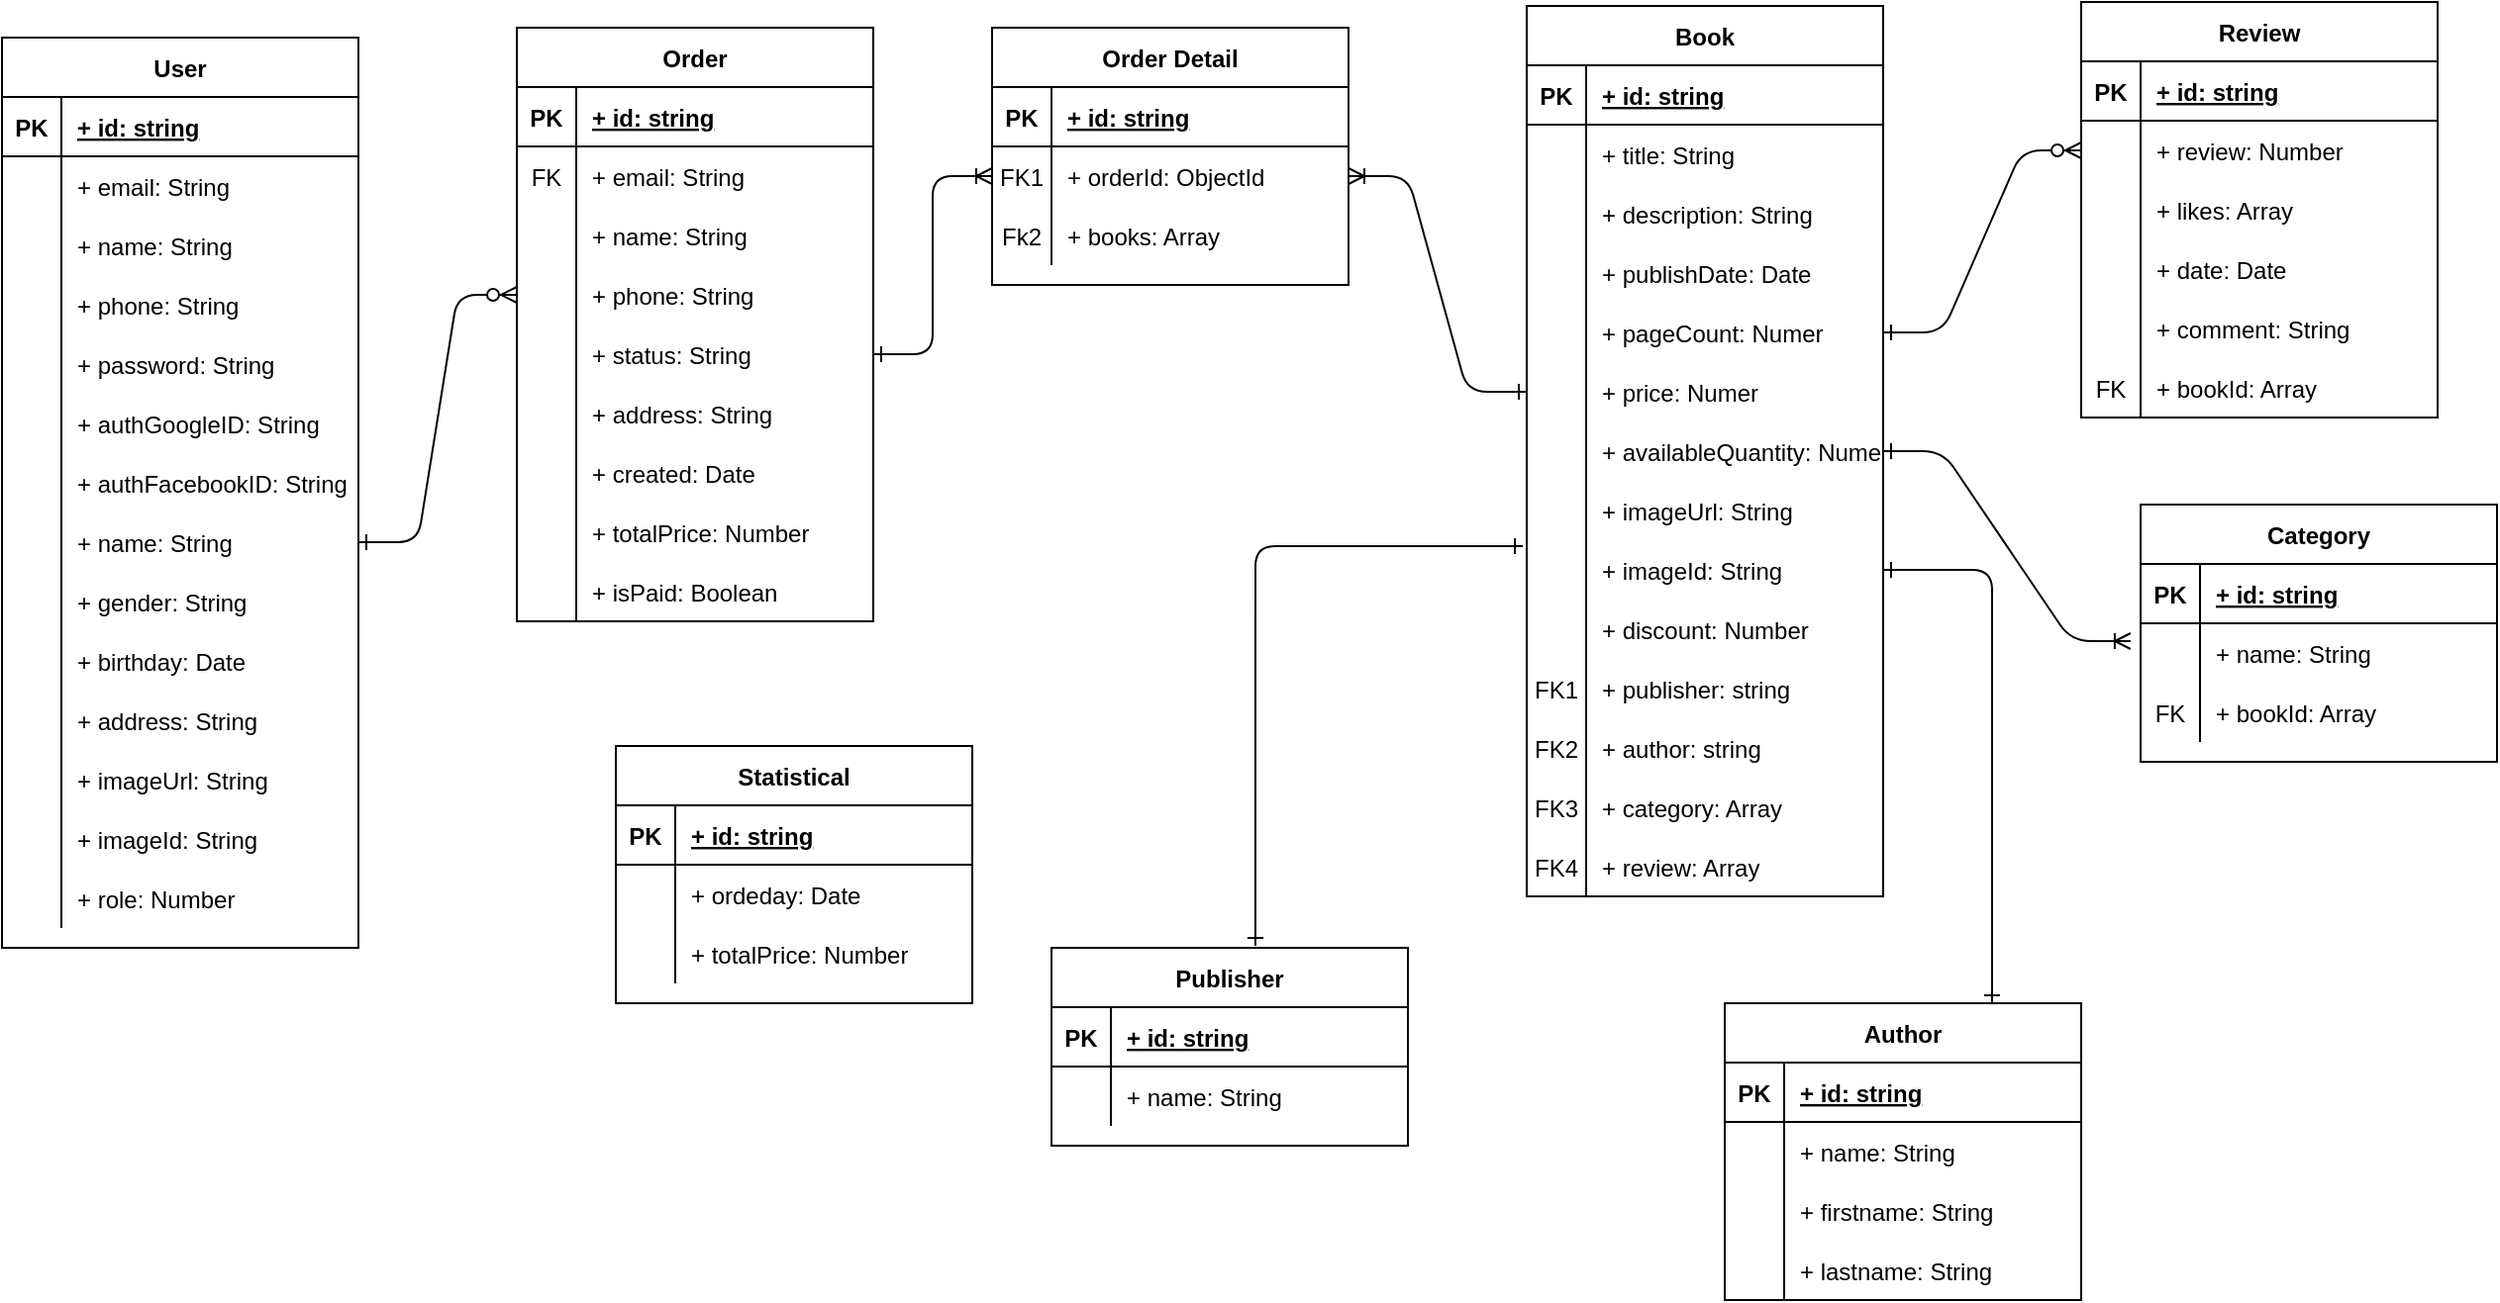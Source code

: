 <mxfile version="14.1.2" type="google"><diagram id="ssd_lyGpcZkRcf2sVKfi" name="Page-2"><mxGraphModel dx="1422" dy="746" grid="1" gridSize="10" guides="1" tooltips="1" connect="1" arrows="1" fold="1" page="1" pageScale="1" pageWidth="1400" pageHeight="850" math="0" shadow="0"><root><mxCell id="-J9pjJBwvwRf5JcOrj23-0"/><mxCell id="-J9pjJBwvwRf5JcOrj23-1" parent="-J9pjJBwvwRf5JcOrj23-0"/><mxCell id="ZkMV8Me8a1B9UKYKcNAN-29" value="User" style="shape=table;startSize=30;container=1;collapsible=1;childLayout=tableLayout;fixedRows=1;rowLines=0;fontStyle=1;align=center;resizeLast=1;" vertex="1" parent="-J9pjJBwvwRf5JcOrj23-1"><mxGeometry x="50" y="58" width="180" height="460" as="geometry"/></mxCell><mxCell id="ZkMV8Me8a1B9UKYKcNAN-30" value="" style="shape=partialRectangle;collapsible=0;dropTarget=0;pointerEvents=0;fillColor=none;top=0;left=0;bottom=1;right=0;points=[[0,0.5],[1,0.5]];portConstraint=eastwest;" vertex="1" parent="ZkMV8Me8a1B9UKYKcNAN-29"><mxGeometry y="30" width="180" height="30" as="geometry"/></mxCell><mxCell id="ZkMV8Me8a1B9UKYKcNAN-31" value="PK" style="shape=partialRectangle;connectable=0;fillColor=none;top=0;left=0;bottom=0;right=0;fontStyle=1;overflow=hidden;" vertex="1" parent="ZkMV8Me8a1B9UKYKcNAN-30"><mxGeometry width="30" height="30" as="geometry"/></mxCell><mxCell id="ZkMV8Me8a1B9UKYKcNAN-32" value="+ id: string" style="shape=partialRectangle;connectable=0;fillColor=none;top=0;left=0;bottom=0;right=0;align=left;spacingLeft=6;fontStyle=5;overflow=hidden;" vertex="1" parent="ZkMV8Me8a1B9UKYKcNAN-30"><mxGeometry x="30" width="150" height="30" as="geometry"/></mxCell><mxCell id="ZkMV8Me8a1B9UKYKcNAN-33" value="" style="shape=partialRectangle;collapsible=0;dropTarget=0;pointerEvents=0;fillColor=none;top=0;left=0;bottom=0;right=0;points=[[0,0.5],[1,0.5]];portConstraint=eastwest;" vertex="1" parent="ZkMV8Me8a1B9UKYKcNAN-29"><mxGeometry y="60" width="180" height="30" as="geometry"/></mxCell><mxCell id="ZkMV8Me8a1B9UKYKcNAN-34" value="" style="shape=partialRectangle;connectable=0;fillColor=none;top=0;left=0;bottom=0;right=0;editable=1;overflow=hidden;" vertex="1" parent="ZkMV8Me8a1B9UKYKcNAN-33"><mxGeometry width="30" height="30" as="geometry"/></mxCell><mxCell id="ZkMV8Me8a1B9UKYKcNAN-35" value="+ email: String" style="shape=partialRectangle;connectable=0;fillColor=none;top=0;left=0;bottom=0;right=0;align=left;spacingLeft=6;overflow=hidden;" vertex="1" parent="ZkMV8Me8a1B9UKYKcNAN-33"><mxGeometry x="30" width="150" height="30" as="geometry"/></mxCell><mxCell id="ZkMV8Me8a1B9UKYKcNAN-36" value="" style="shape=partialRectangle;collapsible=0;dropTarget=0;pointerEvents=0;fillColor=none;top=0;left=0;bottom=0;right=0;points=[[0,0.5],[1,0.5]];portConstraint=eastwest;" vertex="1" parent="ZkMV8Me8a1B9UKYKcNAN-29"><mxGeometry y="90" width="180" height="30" as="geometry"/></mxCell><mxCell id="ZkMV8Me8a1B9UKYKcNAN-37" value="" style="shape=partialRectangle;connectable=0;fillColor=none;top=0;left=0;bottom=0;right=0;editable=1;overflow=hidden;" vertex="1" parent="ZkMV8Me8a1B9UKYKcNAN-36"><mxGeometry width="30" height="30" as="geometry"/></mxCell><mxCell id="ZkMV8Me8a1B9UKYKcNAN-38" value="+ name: String" style="shape=partialRectangle;connectable=0;fillColor=none;top=0;left=0;bottom=0;right=0;align=left;spacingLeft=6;overflow=hidden;" vertex="1" parent="ZkMV8Me8a1B9UKYKcNAN-36"><mxGeometry x="30" width="150" height="30" as="geometry"/></mxCell><mxCell id="ZkMV8Me8a1B9UKYKcNAN-198" value="" style="shape=partialRectangle;collapsible=0;dropTarget=0;pointerEvents=0;fillColor=none;top=0;left=0;bottom=0;right=0;points=[[0,0.5],[1,0.5]];portConstraint=eastwest;" vertex="1" parent="ZkMV8Me8a1B9UKYKcNAN-29"><mxGeometry y="120" width="180" height="30" as="geometry"/></mxCell><mxCell id="ZkMV8Me8a1B9UKYKcNAN-199" value="" style="shape=partialRectangle;connectable=0;fillColor=none;top=0;left=0;bottom=0;right=0;editable=1;overflow=hidden;" vertex="1" parent="ZkMV8Me8a1B9UKYKcNAN-198"><mxGeometry width="30" height="30" as="geometry"/></mxCell><mxCell id="ZkMV8Me8a1B9UKYKcNAN-200" value="+ phone: String" style="shape=partialRectangle;connectable=0;fillColor=none;top=0;left=0;bottom=0;right=0;align=left;spacingLeft=6;overflow=hidden;direction=south;" vertex="1" parent="ZkMV8Me8a1B9UKYKcNAN-198"><mxGeometry x="30" width="150" height="30" as="geometry"/></mxCell><mxCell id="ZkMV8Me8a1B9UKYKcNAN-204" value="" style="shape=partialRectangle;collapsible=0;dropTarget=0;pointerEvents=0;fillColor=none;top=0;left=0;bottom=0;right=0;points=[[0,0.5],[1,0.5]];portConstraint=eastwest;" vertex="1" parent="ZkMV8Me8a1B9UKYKcNAN-29"><mxGeometry y="150" width="180" height="30" as="geometry"/></mxCell><mxCell id="ZkMV8Me8a1B9UKYKcNAN-205" value="" style="shape=partialRectangle;connectable=0;fillColor=none;top=0;left=0;bottom=0;right=0;editable=1;overflow=hidden;" vertex="1" parent="ZkMV8Me8a1B9UKYKcNAN-204"><mxGeometry width="30" height="30" as="geometry"/></mxCell><mxCell id="ZkMV8Me8a1B9UKYKcNAN-206" value="+ password: String" style="shape=partialRectangle;connectable=0;fillColor=none;top=0;left=0;bottom=0;right=0;align=left;spacingLeft=6;overflow=hidden;direction=south;" vertex="1" parent="ZkMV8Me8a1B9UKYKcNAN-204"><mxGeometry x="30" width="150" height="30" as="geometry"/></mxCell><mxCell id="ZkMV8Me8a1B9UKYKcNAN-201" value="" style="shape=partialRectangle;collapsible=0;dropTarget=0;pointerEvents=0;fillColor=none;top=0;left=0;bottom=0;right=0;points=[[0,0.5],[1,0.5]];portConstraint=eastwest;" vertex="1" parent="ZkMV8Me8a1B9UKYKcNAN-29"><mxGeometry y="180" width="180" height="30" as="geometry"/></mxCell><mxCell id="ZkMV8Me8a1B9UKYKcNAN-202" value="" style="shape=partialRectangle;connectable=0;fillColor=none;top=0;left=0;bottom=0;right=0;editable=1;overflow=hidden;" vertex="1" parent="ZkMV8Me8a1B9UKYKcNAN-201"><mxGeometry width="30" height="30" as="geometry"/></mxCell><mxCell id="ZkMV8Me8a1B9UKYKcNAN-203" value="+ authGoogleID: String" style="shape=partialRectangle;connectable=0;fillColor=none;top=0;left=0;bottom=0;right=0;align=left;spacingLeft=6;overflow=hidden;direction=south;" vertex="1" parent="ZkMV8Me8a1B9UKYKcNAN-201"><mxGeometry x="30" width="150" height="30" as="geometry"/></mxCell><mxCell id="ZkMV8Me8a1B9UKYKcNAN-207" value="" style="shape=partialRectangle;collapsible=0;dropTarget=0;pointerEvents=0;fillColor=none;top=0;left=0;bottom=0;right=0;points=[[0,0.5],[1,0.5]];portConstraint=eastwest;" vertex="1" parent="ZkMV8Me8a1B9UKYKcNAN-29"><mxGeometry y="210" width="180" height="30" as="geometry"/></mxCell><mxCell id="ZkMV8Me8a1B9UKYKcNAN-208" value="" style="shape=partialRectangle;connectable=0;fillColor=none;top=0;left=0;bottom=0;right=0;editable=1;overflow=hidden;" vertex="1" parent="ZkMV8Me8a1B9UKYKcNAN-207"><mxGeometry width="30" height="30" as="geometry"/></mxCell><mxCell id="ZkMV8Me8a1B9UKYKcNAN-209" value="+ authFacebookID: String" style="shape=partialRectangle;connectable=0;fillColor=none;top=0;left=0;bottom=0;right=0;align=left;spacingLeft=6;overflow=hidden;direction=south;" vertex="1" parent="ZkMV8Me8a1B9UKYKcNAN-207"><mxGeometry x="30" width="150" height="30" as="geometry"/></mxCell><mxCell id="ZkMV8Me8a1B9UKYKcNAN-210" value="" style="shape=partialRectangle;collapsible=0;dropTarget=0;pointerEvents=0;fillColor=none;top=0;left=0;bottom=0;right=0;points=[[0,0.5],[1,0.5]];portConstraint=eastwest;" vertex="1" parent="ZkMV8Me8a1B9UKYKcNAN-29"><mxGeometry y="240" width="180" height="30" as="geometry"/></mxCell><mxCell id="ZkMV8Me8a1B9UKYKcNAN-211" value="" style="shape=partialRectangle;connectable=0;fillColor=none;top=0;left=0;bottom=0;right=0;editable=1;overflow=hidden;" vertex="1" parent="ZkMV8Me8a1B9UKYKcNAN-210"><mxGeometry width="30" height="30" as="geometry"/></mxCell><mxCell id="ZkMV8Me8a1B9UKYKcNAN-212" value="+ name: String" style="shape=partialRectangle;connectable=0;fillColor=none;top=0;left=0;bottom=0;right=0;align=left;spacingLeft=6;overflow=hidden;direction=south;" vertex="1" parent="ZkMV8Me8a1B9UKYKcNAN-210"><mxGeometry x="30" width="150" height="30" as="geometry"/></mxCell><mxCell id="ZkMV8Me8a1B9UKYKcNAN-213" value="" style="shape=partialRectangle;collapsible=0;dropTarget=0;pointerEvents=0;fillColor=none;top=0;left=0;bottom=0;right=0;points=[[0,0.5],[1,0.5]];portConstraint=eastwest;" vertex="1" parent="ZkMV8Me8a1B9UKYKcNAN-29"><mxGeometry y="270" width="180" height="30" as="geometry"/></mxCell><mxCell id="ZkMV8Me8a1B9UKYKcNAN-214" value="" style="shape=partialRectangle;connectable=0;fillColor=none;top=0;left=0;bottom=0;right=0;editable=1;overflow=hidden;" vertex="1" parent="ZkMV8Me8a1B9UKYKcNAN-213"><mxGeometry width="30" height="30" as="geometry"/></mxCell><mxCell id="ZkMV8Me8a1B9UKYKcNAN-215" value="+ gender: String" style="shape=partialRectangle;connectable=0;fillColor=none;top=0;left=0;bottom=0;right=0;align=left;spacingLeft=6;overflow=hidden;direction=south;" vertex="1" parent="ZkMV8Me8a1B9UKYKcNAN-213"><mxGeometry x="30" width="150" height="30" as="geometry"/></mxCell><mxCell id="ZkMV8Me8a1B9UKYKcNAN-216" value="" style="shape=partialRectangle;collapsible=0;dropTarget=0;pointerEvents=0;fillColor=none;top=0;left=0;bottom=0;right=0;points=[[0,0.5],[1,0.5]];portConstraint=eastwest;" vertex="1" parent="ZkMV8Me8a1B9UKYKcNAN-29"><mxGeometry y="300" width="180" height="30" as="geometry"/></mxCell><mxCell id="ZkMV8Me8a1B9UKYKcNAN-217" value="" style="shape=partialRectangle;connectable=0;fillColor=none;top=0;left=0;bottom=0;right=0;editable=1;overflow=hidden;" vertex="1" parent="ZkMV8Me8a1B9UKYKcNAN-216"><mxGeometry width="30" height="30" as="geometry"/></mxCell><mxCell id="ZkMV8Me8a1B9UKYKcNAN-218" value="+ birthday: Date" style="shape=partialRectangle;connectable=0;fillColor=none;top=0;left=0;bottom=0;right=0;align=left;spacingLeft=6;overflow=hidden;direction=south;" vertex="1" parent="ZkMV8Me8a1B9UKYKcNAN-216"><mxGeometry x="30" width="150" height="30" as="geometry"/></mxCell><mxCell id="ZkMV8Me8a1B9UKYKcNAN-219" value="" style="shape=partialRectangle;collapsible=0;dropTarget=0;pointerEvents=0;fillColor=none;top=0;left=0;bottom=0;right=0;points=[[0,0.5],[1,0.5]];portConstraint=eastwest;" vertex="1" parent="ZkMV8Me8a1B9UKYKcNAN-29"><mxGeometry y="330" width="180" height="30" as="geometry"/></mxCell><mxCell id="ZkMV8Me8a1B9UKYKcNAN-220" value="" style="shape=partialRectangle;connectable=0;fillColor=none;top=0;left=0;bottom=0;right=0;editable=1;overflow=hidden;" vertex="1" parent="ZkMV8Me8a1B9UKYKcNAN-219"><mxGeometry width="30" height="30" as="geometry"/></mxCell><mxCell id="ZkMV8Me8a1B9UKYKcNAN-221" value="+ address: String" style="shape=partialRectangle;connectable=0;fillColor=none;top=0;left=0;bottom=0;right=0;align=left;spacingLeft=6;overflow=hidden;direction=south;" vertex="1" parent="ZkMV8Me8a1B9UKYKcNAN-219"><mxGeometry x="30" width="150" height="30" as="geometry"/></mxCell><mxCell id="ZkMV8Me8a1B9UKYKcNAN-222" value="" style="shape=partialRectangle;collapsible=0;dropTarget=0;pointerEvents=0;fillColor=none;top=0;left=0;bottom=0;right=0;points=[[0,0.5],[1,0.5]];portConstraint=eastwest;" vertex="1" parent="ZkMV8Me8a1B9UKYKcNAN-29"><mxGeometry y="360" width="180" height="30" as="geometry"/></mxCell><mxCell id="ZkMV8Me8a1B9UKYKcNAN-223" value="" style="shape=partialRectangle;connectable=0;fillColor=none;top=0;left=0;bottom=0;right=0;editable=1;overflow=hidden;" vertex="1" parent="ZkMV8Me8a1B9UKYKcNAN-222"><mxGeometry width="30" height="30" as="geometry"/></mxCell><mxCell id="ZkMV8Me8a1B9UKYKcNAN-224" value="+ imageUrl: String" style="shape=partialRectangle;connectable=0;fillColor=none;top=0;left=0;bottom=0;right=0;align=left;spacingLeft=6;overflow=hidden;direction=south;" vertex="1" parent="ZkMV8Me8a1B9UKYKcNAN-222"><mxGeometry x="30" width="150" height="30" as="geometry"/></mxCell><mxCell id="ZkMV8Me8a1B9UKYKcNAN-225" value="" style="shape=partialRectangle;collapsible=0;dropTarget=0;pointerEvents=0;fillColor=none;top=0;left=0;bottom=0;right=0;points=[[0,0.5],[1,0.5]];portConstraint=eastwest;" vertex="1" parent="ZkMV8Me8a1B9UKYKcNAN-29"><mxGeometry y="390" width="180" height="30" as="geometry"/></mxCell><mxCell id="ZkMV8Me8a1B9UKYKcNAN-226" value="" style="shape=partialRectangle;connectable=0;fillColor=none;top=0;left=0;bottom=0;right=0;editable=1;overflow=hidden;" vertex="1" parent="ZkMV8Me8a1B9UKYKcNAN-225"><mxGeometry width="30" height="30" as="geometry"/></mxCell><mxCell id="ZkMV8Me8a1B9UKYKcNAN-227" value="+ imageId: String" style="shape=partialRectangle;connectable=0;fillColor=none;top=0;left=0;bottom=0;right=0;align=left;spacingLeft=6;overflow=hidden;direction=south;" vertex="1" parent="ZkMV8Me8a1B9UKYKcNAN-225"><mxGeometry x="30" width="150" height="30" as="geometry"/></mxCell><mxCell id="ZkMV8Me8a1B9UKYKcNAN-39" value="" style="shape=partialRectangle;collapsible=0;dropTarget=0;pointerEvents=0;fillColor=none;top=0;left=0;bottom=0;right=0;points=[[0,0.5],[1,0.5]];portConstraint=eastwest;" vertex="1" parent="ZkMV8Me8a1B9UKYKcNAN-29"><mxGeometry y="420" width="180" height="30" as="geometry"/></mxCell><mxCell id="ZkMV8Me8a1B9UKYKcNAN-40" value="" style="shape=partialRectangle;connectable=0;fillColor=none;top=0;left=0;bottom=0;right=0;editable=1;overflow=hidden;" vertex="1" parent="ZkMV8Me8a1B9UKYKcNAN-39"><mxGeometry width="30" height="30" as="geometry"/></mxCell><mxCell id="ZkMV8Me8a1B9UKYKcNAN-41" value="+ role: Number" style="shape=partialRectangle;connectable=0;fillColor=none;top=0;left=0;bottom=0;right=0;align=left;spacingLeft=6;overflow=hidden;direction=south;" vertex="1" parent="ZkMV8Me8a1B9UKYKcNAN-39"><mxGeometry x="30" width="150" height="30" as="geometry"/></mxCell><mxCell id="ZkMV8Me8a1B9UKYKcNAN-228" value="Order" style="shape=table;startSize=30;container=1;collapsible=1;childLayout=tableLayout;fixedRows=1;rowLines=0;fontStyle=1;align=center;resizeLast=1;" vertex="1" parent="-J9pjJBwvwRf5JcOrj23-1"><mxGeometry x="310" y="53" width="180" height="300" as="geometry"/></mxCell><mxCell id="ZkMV8Me8a1B9UKYKcNAN-229" value="" style="shape=partialRectangle;collapsible=0;dropTarget=0;pointerEvents=0;fillColor=none;top=0;left=0;bottom=1;right=0;points=[[0,0.5],[1,0.5]];portConstraint=eastwest;" vertex="1" parent="ZkMV8Me8a1B9UKYKcNAN-228"><mxGeometry y="30" width="180" height="30" as="geometry"/></mxCell><mxCell id="ZkMV8Me8a1B9UKYKcNAN-230" value="PK" style="shape=partialRectangle;connectable=0;fillColor=none;top=0;left=0;bottom=0;right=0;fontStyle=1;overflow=hidden;" vertex="1" parent="ZkMV8Me8a1B9UKYKcNAN-229"><mxGeometry width="30" height="30" as="geometry"/></mxCell><mxCell id="ZkMV8Me8a1B9UKYKcNAN-231" value="+ id: string" style="shape=partialRectangle;connectable=0;fillColor=none;top=0;left=0;bottom=0;right=0;align=left;spacingLeft=6;fontStyle=5;overflow=hidden;" vertex="1" parent="ZkMV8Me8a1B9UKYKcNAN-229"><mxGeometry x="30" width="150" height="30" as="geometry"/></mxCell><mxCell id="ZkMV8Me8a1B9UKYKcNAN-232" value="" style="shape=partialRectangle;collapsible=0;dropTarget=0;pointerEvents=0;fillColor=none;top=0;left=0;bottom=0;right=0;points=[[0,0.5],[1,0.5]];portConstraint=eastwest;" vertex="1" parent="ZkMV8Me8a1B9UKYKcNAN-228"><mxGeometry y="60" width="180" height="30" as="geometry"/></mxCell><mxCell id="ZkMV8Me8a1B9UKYKcNAN-233" value="FK" style="shape=partialRectangle;connectable=0;fillColor=none;top=0;left=0;bottom=0;right=0;editable=1;overflow=hidden;" vertex="1" parent="ZkMV8Me8a1B9UKYKcNAN-232"><mxGeometry width="30" height="30" as="geometry"/></mxCell><mxCell id="ZkMV8Me8a1B9UKYKcNAN-234" value="+ email: String" style="shape=partialRectangle;connectable=0;fillColor=none;top=0;left=0;bottom=0;right=0;align=left;spacingLeft=6;overflow=hidden;" vertex="1" parent="ZkMV8Me8a1B9UKYKcNAN-232"><mxGeometry x="30" width="150" height="30" as="geometry"/></mxCell><mxCell id="ZkMV8Me8a1B9UKYKcNAN-235" value="" style="shape=partialRectangle;collapsible=0;dropTarget=0;pointerEvents=0;fillColor=none;top=0;left=0;bottom=0;right=0;points=[[0,0.5],[1,0.5]];portConstraint=eastwest;" vertex="1" parent="ZkMV8Me8a1B9UKYKcNAN-228"><mxGeometry y="90" width="180" height="30" as="geometry"/></mxCell><mxCell id="ZkMV8Me8a1B9UKYKcNAN-236" value="" style="shape=partialRectangle;connectable=0;fillColor=none;top=0;left=0;bottom=0;right=0;editable=1;overflow=hidden;" vertex="1" parent="ZkMV8Me8a1B9UKYKcNAN-235"><mxGeometry width="30" height="30" as="geometry"/></mxCell><mxCell id="ZkMV8Me8a1B9UKYKcNAN-237" value="+ name: String" style="shape=partialRectangle;connectable=0;fillColor=none;top=0;left=0;bottom=0;right=0;align=left;spacingLeft=6;overflow=hidden;" vertex="1" parent="ZkMV8Me8a1B9UKYKcNAN-235"><mxGeometry x="30" width="150" height="30" as="geometry"/></mxCell><mxCell id="ZkMV8Me8a1B9UKYKcNAN-238" value="" style="shape=partialRectangle;collapsible=0;dropTarget=0;pointerEvents=0;fillColor=none;top=0;left=0;bottom=0;right=0;points=[[0,0.5],[1,0.5]];portConstraint=eastwest;" vertex="1" parent="ZkMV8Me8a1B9UKYKcNAN-228"><mxGeometry y="120" width="180" height="30" as="geometry"/></mxCell><mxCell id="ZkMV8Me8a1B9UKYKcNAN-239" value="" style="shape=partialRectangle;connectable=0;fillColor=none;top=0;left=0;bottom=0;right=0;editable=1;overflow=hidden;" vertex="1" parent="ZkMV8Me8a1B9UKYKcNAN-238"><mxGeometry width="30" height="30" as="geometry"/></mxCell><mxCell id="ZkMV8Me8a1B9UKYKcNAN-240" value="+ phone: String" style="shape=partialRectangle;connectable=0;fillColor=none;top=0;left=0;bottom=0;right=0;align=left;spacingLeft=6;overflow=hidden;direction=south;" vertex="1" parent="ZkMV8Me8a1B9UKYKcNAN-238"><mxGeometry x="30" width="150" height="30" as="geometry"/></mxCell><mxCell id="ZkMV8Me8a1B9UKYKcNAN-241" value="" style="shape=partialRectangle;collapsible=0;dropTarget=0;pointerEvents=0;fillColor=none;top=0;left=0;bottom=0;right=0;points=[[0,0.5],[1,0.5]];portConstraint=eastwest;" vertex="1" parent="ZkMV8Me8a1B9UKYKcNAN-228"><mxGeometry y="150" width="180" height="30" as="geometry"/></mxCell><mxCell id="ZkMV8Me8a1B9UKYKcNAN-242" value="" style="shape=partialRectangle;connectable=0;fillColor=none;top=0;left=0;bottom=0;right=0;editable=1;overflow=hidden;" vertex="1" parent="ZkMV8Me8a1B9UKYKcNAN-241"><mxGeometry width="30" height="30" as="geometry"/></mxCell><mxCell id="ZkMV8Me8a1B9UKYKcNAN-243" value="+ status: String" style="shape=partialRectangle;connectable=0;fillColor=none;top=0;left=0;bottom=0;right=0;align=left;spacingLeft=6;overflow=hidden;direction=south;" vertex="1" parent="ZkMV8Me8a1B9UKYKcNAN-241"><mxGeometry x="30" width="150" height="30" as="geometry"/></mxCell><mxCell id="ZkMV8Me8a1B9UKYKcNAN-244" value="" style="shape=partialRectangle;collapsible=0;dropTarget=0;pointerEvents=0;fillColor=none;top=0;left=0;bottom=0;right=0;points=[[0,0.5],[1,0.5]];portConstraint=eastwest;" vertex="1" parent="ZkMV8Me8a1B9UKYKcNAN-228"><mxGeometry y="180" width="180" height="30" as="geometry"/></mxCell><mxCell id="ZkMV8Me8a1B9UKYKcNAN-245" value="" style="shape=partialRectangle;connectable=0;fillColor=none;top=0;left=0;bottom=0;right=0;editable=1;overflow=hidden;" vertex="1" parent="ZkMV8Me8a1B9UKYKcNAN-244"><mxGeometry width="30" height="30" as="geometry"/></mxCell><mxCell id="ZkMV8Me8a1B9UKYKcNAN-246" value="+ address: String" style="shape=partialRectangle;connectable=0;fillColor=none;top=0;left=0;bottom=0;right=0;align=left;spacingLeft=6;overflow=hidden;direction=south;" vertex="1" parent="ZkMV8Me8a1B9UKYKcNAN-244"><mxGeometry x="30" width="150" height="30" as="geometry"/></mxCell><mxCell id="ZkMV8Me8a1B9UKYKcNAN-247" value="" style="shape=partialRectangle;collapsible=0;dropTarget=0;pointerEvents=0;fillColor=none;top=0;left=0;bottom=0;right=0;points=[[0,0.5],[1,0.5]];portConstraint=eastwest;" vertex="1" parent="ZkMV8Me8a1B9UKYKcNAN-228"><mxGeometry y="210" width="180" height="30" as="geometry"/></mxCell><mxCell id="ZkMV8Me8a1B9UKYKcNAN-248" value="" style="shape=partialRectangle;connectable=0;fillColor=none;top=0;left=0;bottom=0;right=0;editable=1;overflow=hidden;" vertex="1" parent="ZkMV8Me8a1B9UKYKcNAN-247"><mxGeometry width="30" height="30" as="geometry"/></mxCell><mxCell id="ZkMV8Me8a1B9UKYKcNAN-249" value="+ created: Date" style="shape=partialRectangle;connectable=0;fillColor=none;top=0;left=0;bottom=0;right=0;align=left;spacingLeft=6;overflow=hidden;direction=south;" vertex="1" parent="ZkMV8Me8a1B9UKYKcNAN-247"><mxGeometry x="30" width="150" height="30" as="geometry"/></mxCell><mxCell id="ZkMV8Me8a1B9UKYKcNAN-250" value="" style="shape=partialRectangle;collapsible=0;dropTarget=0;pointerEvents=0;fillColor=none;top=0;left=0;bottom=0;right=0;points=[[0,0.5],[1,0.5]];portConstraint=eastwest;" vertex="1" parent="ZkMV8Me8a1B9UKYKcNAN-228"><mxGeometry y="240" width="180" height="30" as="geometry"/></mxCell><mxCell id="ZkMV8Me8a1B9UKYKcNAN-251" value="" style="shape=partialRectangle;connectable=0;fillColor=none;top=0;left=0;bottom=0;right=0;editable=1;overflow=hidden;" vertex="1" parent="ZkMV8Me8a1B9UKYKcNAN-250"><mxGeometry width="30" height="30" as="geometry"/></mxCell><mxCell id="ZkMV8Me8a1B9UKYKcNAN-252" value="+ totalPrice: Number" style="shape=partialRectangle;connectable=0;fillColor=none;top=0;left=0;bottom=0;right=0;align=left;spacingLeft=6;overflow=hidden;direction=south;" vertex="1" parent="ZkMV8Me8a1B9UKYKcNAN-250"><mxGeometry x="30" width="150" height="30" as="geometry"/></mxCell><mxCell id="ZkMV8Me8a1B9UKYKcNAN-253" value="" style="shape=partialRectangle;collapsible=0;dropTarget=0;pointerEvents=0;fillColor=none;top=0;left=0;bottom=0;right=0;points=[[0,0.5],[1,0.5]];portConstraint=eastwest;" vertex="1" parent="ZkMV8Me8a1B9UKYKcNAN-228"><mxGeometry y="270" width="180" height="30" as="geometry"/></mxCell><mxCell id="ZkMV8Me8a1B9UKYKcNAN-254" value="" style="shape=partialRectangle;connectable=0;fillColor=none;top=0;left=0;bottom=0;right=0;editable=1;overflow=hidden;" vertex="1" parent="ZkMV8Me8a1B9UKYKcNAN-253"><mxGeometry width="30" height="30" as="geometry"/></mxCell><mxCell id="ZkMV8Me8a1B9UKYKcNAN-255" value="+ isPaid: Boolean" style="shape=partialRectangle;connectable=0;fillColor=none;top=0;left=0;bottom=0;right=0;align=left;spacingLeft=6;overflow=hidden;direction=south;" vertex="1" parent="ZkMV8Me8a1B9UKYKcNAN-253"><mxGeometry x="30" width="150" height="30" as="geometry"/></mxCell><mxCell id="ZkMV8Me8a1B9UKYKcNAN-274" value="Order Detail" style="shape=table;startSize=30;container=1;collapsible=1;childLayout=tableLayout;fixedRows=1;rowLines=0;fontStyle=1;align=center;resizeLast=1;" vertex="1" parent="-J9pjJBwvwRf5JcOrj23-1"><mxGeometry x="550" y="53" width="180" height="130" as="geometry"/></mxCell><mxCell id="ZkMV8Me8a1B9UKYKcNAN-275" value="" style="shape=partialRectangle;collapsible=0;dropTarget=0;pointerEvents=0;fillColor=none;top=0;left=0;bottom=1;right=0;points=[[0,0.5],[1,0.5]];portConstraint=eastwest;" vertex="1" parent="ZkMV8Me8a1B9UKYKcNAN-274"><mxGeometry y="30" width="180" height="30" as="geometry"/></mxCell><mxCell id="ZkMV8Me8a1B9UKYKcNAN-276" value="PK" style="shape=partialRectangle;connectable=0;fillColor=none;top=0;left=0;bottom=0;right=0;fontStyle=1;overflow=hidden;" vertex="1" parent="ZkMV8Me8a1B9UKYKcNAN-275"><mxGeometry width="30" height="30" as="geometry"/></mxCell><mxCell id="ZkMV8Me8a1B9UKYKcNAN-277" value="+ id: string" style="shape=partialRectangle;connectable=0;fillColor=none;top=0;left=0;bottom=0;right=0;align=left;spacingLeft=6;fontStyle=5;overflow=hidden;" vertex="1" parent="ZkMV8Me8a1B9UKYKcNAN-275"><mxGeometry x="30" width="150" height="30" as="geometry"/></mxCell><mxCell id="ZkMV8Me8a1B9UKYKcNAN-278" value="" style="shape=partialRectangle;collapsible=0;dropTarget=0;pointerEvents=0;fillColor=none;top=0;left=0;bottom=0;right=0;points=[[0,0.5],[1,0.5]];portConstraint=eastwest;" vertex="1" parent="ZkMV8Me8a1B9UKYKcNAN-274"><mxGeometry y="60" width="180" height="30" as="geometry"/></mxCell><mxCell id="ZkMV8Me8a1B9UKYKcNAN-279" value="FK1" style="shape=partialRectangle;connectable=0;fillColor=none;top=0;left=0;bottom=0;right=0;editable=1;overflow=hidden;" vertex="1" parent="ZkMV8Me8a1B9UKYKcNAN-278"><mxGeometry width="30" height="30" as="geometry"/></mxCell><mxCell id="ZkMV8Me8a1B9UKYKcNAN-280" value="+ orderId: ObjectId" style="shape=partialRectangle;connectable=0;fillColor=none;top=0;left=0;bottom=0;right=0;align=left;spacingLeft=6;overflow=hidden;" vertex="1" parent="ZkMV8Me8a1B9UKYKcNAN-278"><mxGeometry x="30" width="150" height="30" as="geometry"/></mxCell><mxCell id="ZkMV8Me8a1B9UKYKcNAN-281" value="" style="shape=partialRectangle;collapsible=0;dropTarget=0;pointerEvents=0;fillColor=none;top=0;left=0;bottom=0;right=0;points=[[0,0.5],[1,0.5]];portConstraint=eastwest;" vertex="1" parent="ZkMV8Me8a1B9UKYKcNAN-274"><mxGeometry y="90" width="180" height="30" as="geometry"/></mxCell><mxCell id="ZkMV8Me8a1B9UKYKcNAN-282" value="Fk2" style="shape=partialRectangle;connectable=0;fillColor=none;top=0;left=0;bottom=0;right=0;editable=1;overflow=hidden;" vertex="1" parent="ZkMV8Me8a1B9UKYKcNAN-281"><mxGeometry width="30" height="30" as="geometry"/></mxCell><mxCell id="ZkMV8Me8a1B9UKYKcNAN-283" value="+ books: Array" style="shape=partialRectangle;connectable=0;fillColor=none;top=0;left=0;bottom=0;right=0;align=left;spacingLeft=6;overflow=hidden;" vertex="1" parent="ZkMV8Me8a1B9UKYKcNAN-281"><mxGeometry x="30" width="150" height="30" as="geometry"/></mxCell><mxCell id="ZkMV8Me8a1B9UKYKcNAN-287" value="Review" style="shape=table;startSize=30;container=1;collapsible=1;childLayout=tableLayout;fixedRows=1;rowLines=0;fontStyle=1;align=center;resizeLast=1;" vertex="1" parent="-J9pjJBwvwRf5JcOrj23-1"><mxGeometry x="1100" y="40" width="180" height="210" as="geometry"/></mxCell><mxCell id="ZkMV8Me8a1B9UKYKcNAN-288" value="" style="shape=partialRectangle;collapsible=0;dropTarget=0;pointerEvents=0;fillColor=none;top=0;left=0;bottom=1;right=0;points=[[0,0.5],[1,0.5]];portConstraint=eastwest;" vertex="1" parent="ZkMV8Me8a1B9UKYKcNAN-287"><mxGeometry y="30" width="180" height="30" as="geometry"/></mxCell><mxCell id="ZkMV8Me8a1B9UKYKcNAN-289" value="PK" style="shape=partialRectangle;connectable=0;fillColor=none;top=0;left=0;bottom=0;right=0;fontStyle=1;overflow=hidden;" vertex="1" parent="ZkMV8Me8a1B9UKYKcNAN-288"><mxGeometry width="30" height="30" as="geometry"/></mxCell><mxCell id="ZkMV8Me8a1B9UKYKcNAN-290" value="+ id: string" style="shape=partialRectangle;connectable=0;fillColor=none;top=0;left=0;bottom=0;right=0;align=left;spacingLeft=6;fontStyle=5;overflow=hidden;" vertex="1" parent="ZkMV8Me8a1B9UKYKcNAN-288"><mxGeometry x="30" width="150" height="30" as="geometry"/></mxCell><mxCell id="ZkMV8Me8a1B9UKYKcNAN-291" value="" style="shape=partialRectangle;collapsible=0;dropTarget=0;pointerEvents=0;fillColor=none;top=0;left=0;bottom=0;right=0;points=[[0,0.5],[1,0.5]];portConstraint=eastwest;" vertex="1" parent="ZkMV8Me8a1B9UKYKcNAN-287"><mxGeometry y="60" width="180" height="30" as="geometry"/></mxCell><mxCell id="ZkMV8Me8a1B9UKYKcNAN-292" value="" style="shape=partialRectangle;connectable=0;fillColor=none;top=0;left=0;bottom=0;right=0;editable=1;overflow=hidden;" vertex="1" parent="ZkMV8Me8a1B9UKYKcNAN-291"><mxGeometry width="30" height="30" as="geometry"/></mxCell><mxCell id="ZkMV8Me8a1B9UKYKcNAN-293" value="+ review: Number" style="shape=partialRectangle;connectable=0;fillColor=none;top=0;left=0;bottom=0;right=0;align=left;spacingLeft=6;overflow=hidden;" vertex="1" parent="ZkMV8Me8a1B9UKYKcNAN-291"><mxGeometry x="30" width="150" height="30" as="geometry"/></mxCell><mxCell id="ZkMV8Me8a1B9UKYKcNAN-294" value="" style="shape=partialRectangle;collapsible=0;dropTarget=0;pointerEvents=0;fillColor=none;top=0;left=0;bottom=0;right=0;points=[[0,0.5],[1,0.5]];portConstraint=eastwest;" vertex="1" parent="ZkMV8Me8a1B9UKYKcNAN-287"><mxGeometry y="90" width="180" height="30" as="geometry"/></mxCell><mxCell id="ZkMV8Me8a1B9UKYKcNAN-295" value="" style="shape=partialRectangle;connectable=0;fillColor=none;top=0;left=0;bottom=0;right=0;editable=1;overflow=hidden;" vertex="1" parent="ZkMV8Me8a1B9UKYKcNAN-294"><mxGeometry width="30" height="30" as="geometry"/></mxCell><mxCell id="ZkMV8Me8a1B9UKYKcNAN-296" value="+ likes: Array" style="shape=partialRectangle;connectable=0;fillColor=none;top=0;left=0;bottom=0;right=0;align=left;spacingLeft=6;overflow=hidden;" vertex="1" parent="ZkMV8Me8a1B9UKYKcNAN-294"><mxGeometry x="30" width="150" height="30" as="geometry"/></mxCell><mxCell id="ZkMV8Me8a1B9UKYKcNAN-297" value="" style="shape=partialRectangle;collapsible=0;dropTarget=0;pointerEvents=0;fillColor=none;top=0;left=0;bottom=0;right=0;points=[[0,0.5],[1,0.5]];portConstraint=eastwest;" vertex="1" parent="ZkMV8Me8a1B9UKYKcNAN-287"><mxGeometry y="120" width="180" height="30" as="geometry"/></mxCell><mxCell id="ZkMV8Me8a1B9UKYKcNAN-298" value="" style="shape=partialRectangle;connectable=0;fillColor=none;top=0;left=0;bottom=0;right=0;editable=1;overflow=hidden;" vertex="1" parent="ZkMV8Me8a1B9UKYKcNAN-297"><mxGeometry width="30" height="30" as="geometry"/></mxCell><mxCell id="ZkMV8Me8a1B9UKYKcNAN-299" value="+ date: Date" style="shape=partialRectangle;connectable=0;fillColor=none;top=0;left=0;bottom=0;right=0;align=left;spacingLeft=6;overflow=hidden;direction=south;" vertex="1" parent="ZkMV8Me8a1B9UKYKcNAN-297"><mxGeometry x="30" width="150" height="30" as="geometry"/></mxCell><mxCell id="ZkMV8Me8a1B9UKYKcNAN-300" value="" style="shape=partialRectangle;collapsible=0;dropTarget=0;pointerEvents=0;fillColor=none;top=0;left=0;bottom=0;right=0;points=[[0,0.5],[1,0.5]];portConstraint=eastwest;" vertex="1" parent="ZkMV8Me8a1B9UKYKcNAN-287"><mxGeometry y="150" width="180" height="30" as="geometry"/></mxCell><mxCell id="ZkMV8Me8a1B9UKYKcNAN-301" value="" style="shape=partialRectangle;connectable=0;fillColor=none;top=0;left=0;bottom=0;right=0;editable=1;overflow=hidden;" vertex="1" parent="ZkMV8Me8a1B9UKYKcNAN-300"><mxGeometry width="30" height="30" as="geometry"/></mxCell><mxCell id="ZkMV8Me8a1B9UKYKcNAN-302" value="+ comment: String" style="shape=partialRectangle;connectable=0;fillColor=none;top=0;left=0;bottom=0;right=0;align=left;spacingLeft=6;overflow=hidden;direction=south;" vertex="1" parent="ZkMV8Me8a1B9UKYKcNAN-300"><mxGeometry x="30" width="150" height="30" as="geometry"/></mxCell><mxCell id="ZkMV8Me8a1B9UKYKcNAN-409" value="" style="shape=partialRectangle;collapsible=0;dropTarget=0;pointerEvents=0;fillColor=none;top=0;left=0;bottom=0;right=0;points=[[0,0.5],[1,0.5]];portConstraint=eastwest;" vertex="1" parent="ZkMV8Me8a1B9UKYKcNAN-287"><mxGeometry y="180" width="180" height="30" as="geometry"/></mxCell><mxCell id="ZkMV8Me8a1B9UKYKcNAN-410" value="FK" style="shape=partialRectangle;connectable=0;fillColor=none;top=0;left=0;bottom=0;right=0;editable=1;overflow=hidden;" vertex="1" parent="ZkMV8Me8a1B9UKYKcNAN-409"><mxGeometry width="30" height="30" as="geometry"/></mxCell><mxCell id="ZkMV8Me8a1B9UKYKcNAN-411" value="+ bookId: Array" style="shape=partialRectangle;connectable=0;fillColor=none;top=0;left=0;bottom=0;right=0;align=left;spacingLeft=6;overflow=hidden;direction=south;" vertex="1" parent="ZkMV8Me8a1B9UKYKcNAN-409"><mxGeometry x="30" width="150" height="30" as="geometry"/></mxCell><mxCell id="ZkMV8Me8a1B9UKYKcNAN-315" value="Book" style="shape=table;startSize=30;container=1;collapsible=1;childLayout=tableLayout;fixedRows=1;rowLines=0;fontStyle=1;align=center;resizeLast=1;" vertex="1" parent="-J9pjJBwvwRf5JcOrj23-1"><mxGeometry x="820" y="42" width="180" height="450" as="geometry"/></mxCell><mxCell id="ZkMV8Me8a1B9UKYKcNAN-316" value="" style="shape=partialRectangle;collapsible=0;dropTarget=0;pointerEvents=0;fillColor=none;top=0;left=0;bottom=1;right=0;points=[[0,0.5],[1,0.5]];portConstraint=eastwest;" vertex="1" parent="ZkMV8Me8a1B9UKYKcNAN-315"><mxGeometry y="30" width="180" height="30" as="geometry"/></mxCell><mxCell id="ZkMV8Me8a1B9UKYKcNAN-317" value="PK" style="shape=partialRectangle;connectable=0;fillColor=none;top=0;left=0;bottom=0;right=0;fontStyle=1;overflow=hidden;" vertex="1" parent="ZkMV8Me8a1B9UKYKcNAN-316"><mxGeometry width="30" height="30" as="geometry"/></mxCell><mxCell id="ZkMV8Me8a1B9UKYKcNAN-318" value="+ id: string" style="shape=partialRectangle;connectable=0;fillColor=none;top=0;left=0;bottom=0;right=0;align=left;spacingLeft=6;fontStyle=5;overflow=hidden;" vertex="1" parent="ZkMV8Me8a1B9UKYKcNAN-316"><mxGeometry x="30" width="150" height="30" as="geometry"/></mxCell><mxCell id="ZkMV8Me8a1B9UKYKcNAN-319" value="" style="shape=partialRectangle;collapsible=0;dropTarget=0;pointerEvents=0;fillColor=none;top=0;left=0;bottom=0;right=0;points=[[0,0.5],[1,0.5]];portConstraint=eastwest;" vertex="1" parent="ZkMV8Me8a1B9UKYKcNAN-315"><mxGeometry y="60" width="180" height="30" as="geometry"/></mxCell><mxCell id="ZkMV8Me8a1B9UKYKcNAN-320" value="" style="shape=partialRectangle;connectable=0;fillColor=none;top=0;left=0;bottom=0;right=0;editable=1;overflow=hidden;" vertex="1" parent="ZkMV8Me8a1B9UKYKcNAN-319"><mxGeometry width="30" height="30" as="geometry"/></mxCell><mxCell id="ZkMV8Me8a1B9UKYKcNAN-321" value="+ title: String" style="shape=partialRectangle;connectable=0;fillColor=none;top=0;left=0;bottom=0;right=0;align=left;spacingLeft=6;overflow=hidden;" vertex="1" parent="ZkMV8Me8a1B9UKYKcNAN-319"><mxGeometry x="30" width="150" height="30" as="geometry"/></mxCell><mxCell id="ZkMV8Me8a1B9UKYKcNAN-322" value="" style="shape=partialRectangle;collapsible=0;dropTarget=0;pointerEvents=0;fillColor=none;top=0;left=0;bottom=0;right=0;points=[[0,0.5],[1,0.5]];portConstraint=eastwest;" vertex="1" parent="ZkMV8Me8a1B9UKYKcNAN-315"><mxGeometry y="90" width="180" height="30" as="geometry"/></mxCell><mxCell id="ZkMV8Me8a1B9UKYKcNAN-323" value="" style="shape=partialRectangle;connectable=0;fillColor=none;top=0;left=0;bottom=0;right=0;editable=1;overflow=hidden;" vertex="1" parent="ZkMV8Me8a1B9UKYKcNAN-322"><mxGeometry width="30" height="30" as="geometry"/></mxCell><mxCell id="ZkMV8Me8a1B9UKYKcNAN-324" value="+ description: String" style="shape=partialRectangle;connectable=0;fillColor=none;top=0;left=0;bottom=0;right=0;align=left;spacingLeft=6;overflow=hidden;" vertex="1" parent="ZkMV8Me8a1B9UKYKcNAN-322"><mxGeometry x="30" width="150" height="30" as="geometry"/></mxCell><mxCell id="ZkMV8Me8a1B9UKYKcNAN-325" value="" style="shape=partialRectangle;collapsible=0;dropTarget=0;pointerEvents=0;fillColor=none;top=0;left=0;bottom=0;right=0;points=[[0,0.5],[1,0.5]];portConstraint=eastwest;" vertex="1" parent="ZkMV8Me8a1B9UKYKcNAN-315"><mxGeometry y="120" width="180" height="30" as="geometry"/></mxCell><mxCell id="ZkMV8Me8a1B9UKYKcNAN-326" value="" style="shape=partialRectangle;connectable=0;fillColor=none;top=0;left=0;bottom=0;right=0;editable=1;overflow=hidden;" vertex="1" parent="ZkMV8Me8a1B9UKYKcNAN-325"><mxGeometry width="30" height="30" as="geometry"/></mxCell><mxCell id="ZkMV8Me8a1B9UKYKcNAN-327" value="+ publishDate: Date" style="shape=partialRectangle;connectable=0;fillColor=none;top=0;left=0;bottom=0;right=0;align=left;spacingLeft=6;overflow=hidden;direction=south;" vertex="1" parent="ZkMV8Me8a1B9UKYKcNAN-325"><mxGeometry x="30" width="150" height="30" as="geometry"/></mxCell><mxCell id="ZkMV8Me8a1B9UKYKcNAN-328" value="" style="shape=partialRectangle;collapsible=0;dropTarget=0;pointerEvents=0;fillColor=none;top=0;left=0;bottom=0;right=0;points=[[0,0.5],[1,0.5]];portConstraint=eastwest;" vertex="1" parent="ZkMV8Me8a1B9UKYKcNAN-315"><mxGeometry y="150" width="180" height="30" as="geometry"/></mxCell><mxCell id="ZkMV8Me8a1B9UKYKcNAN-329" value="" style="shape=partialRectangle;connectable=0;fillColor=none;top=0;left=0;bottom=0;right=0;editable=1;overflow=hidden;" vertex="1" parent="ZkMV8Me8a1B9UKYKcNAN-328"><mxGeometry width="30" height="30" as="geometry"/></mxCell><mxCell id="ZkMV8Me8a1B9UKYKcNAN-330" value="+ pageCount: Numer" style="shape=partialRectangle;connectable=0;fillColor=none;top=0;left=0;bottom=0;right=0;align=left;spacingLeft=6;overflow=hidden;direction=south;" vertex="1" parent="ZkMV8Me8a1B9UKYKcNAN-328"><mxGeometry x="30" width="150" height="30" as="geometry"/></mxCell><mxCell id="ZkMV8Me8a1B9UKYKcNAN-331" value="" style="shape=partialRectangle;collapsible=0;dropTarget=0;pointerEvents=0;fillColor=none;top=0;left=0;bottom=0;right=0;points=[[0,0.5],[1,0.5]];portConstraint=eastwest;" vertex="1" parent="ZkMV8Me8a1B9UKYKcNAN-315"><mxGeometry y="180" width="180" height="30" as="geometry"/></mxCell><mxCell id="ZkMV8Me8a1B9UKYKcNAN-332" value="" style="shape=partialRectangle;connectable=0;fillColor=none;top=0;left=0;bottom=0;right=0;editable=1;overflow=hidden;" vertex="1" parent="ZkMV8Me8a1B9UKYKcNAN-331"><mxGeometry width="30" height="30" as="geometry"/></mxCell><mxCell id="ZkMV8Me8a1B9UKYKcNAN-333" value="+ price: Numer" style="shape=partialRectangle;connectable=0;fillColor=none;top=0;left=0;bottom=0;right=0;align=left;spacingLeft=6;overflow=hidden;direction=south;" vertex="1" parent="ZkMV8Me8a1B9UKYKcNAN-331"><mxGeometry x="30" width="150" height="30" as="geometry"/></mxCell><mxCell id="ZkMV8Me8a1B9UKYKcNAN-334" value="" style="shape=partialRectangle;collapsible=0;dropTarget=0;pointerEvents=0;fillColor=none;top=0;left=0;bottom=0;right=0;points=[[0,0.5],[1,0.5]];portConstraint=eastwest;" vertex="1" parent="ZkMV8Me8a1B9UKYKcNAN-315"><mxGeometry y="210" width="180" height="30" as="geometry"/></mxCell><mxCell id="ZkMV8Me8a1B9UKYKcNAN-335" value="" style="shape=partialRectangle;connectable=0;fillColor=none;top=0;left=0;bottom=0;right=0;editable=1;overflow=hidden;" vertex="1" parent="ZkMV8Me8a1B9UKYKcNAN-334"><mxGeometry width="30" height="30" as="geometry"/></mxCell><mxCell id="ZkMV8Me8a1B9UKYKcNAN-336" value="+ availableQuantity: Numer" style="shape=partialRectangle;connectable=0;fillColor=none;top=0;left=0;bottom=0;right=0;align=left;spacingLeft=6;overflow=hidden;direction=south;" vertex="1" parent="ZkMV8Me8a1B9UKYKcNAN-334"><mxGeometry x="30" width="150" height="30" as="geometry"/></mxCell><mxCell id="ZkMV8Me8a1B9UKYKcNAN-337" value="" style="shape=partialRectangle;collapsible=0;dropTarget=0;pointerEvents=0;fillColor=none;top=0;left=0;bottom=0;right=0;points=[[0,0.5],[1,0.5]];portConstraint=eastwest;" vertex="1" parent="ZkMV8Me8a1B9UKYKcNAN-315"><mxGeometry y="240" width="180" height="30" as="geometry"/></mxCell><mxCell id="ZkMV8Me8a1B9UKYKcNAN-338" value="" style="shape=partialRectangle;connectable=0;fillColor=none;top=0;left=0;bottom=0;right=0;editable=1;overflow=hidden;" vertex="1" parent="ZkMV8Me8a1B9UKYKcNAN-337"><mxGeometry width="30" height="30" as="geometry"/></mxCell><mxCell id="ZkMV8Me8a1B9UKYKcNAN-339" value="+ imageUrl: String" style="shape=partialRectangle;connectable=0;fillColor=none;top=0;left=0;bottom=0;right=0;align=left;spacingLeft=6;overflow=hidden;direction=south;" vertex="1" parent="ZkMV8Me8a1B9UKYKcNAN-337"><mxGeometry x="30" width="150" height="30" as="geometry"/></mxCell><mxCell id="ZkMV8Me8a1B9UKYKcNAN-340" value="" style="shape=partialRectangle;collapsible=0;dropTarget=0;pointerEvents=0;fillColor=none;top=0;left=0;bottom=0;right=0;points=[[0,0.5],[1,0.5]];portConstraint=eastwest;" vertex="1" parent="ZkMV8Me8a1B9UKYKcNAN-315"><mxGeometry y="270" width="180" height="30" as="geometry"/></mxCell><mxCell id="ZkMV8Me8a1B9UKYKcNAN-341" value="" style="shape=partialRectangle;connectable=0;fillColor=none;top=0;left=0;bottom=0;right=0;editable=1;overflow=hidden;" vertex="1" parent="ZkMV8Me8a1B9UKYKcNAN-340"><mxGeometry width="30" height="30" as="geometry"/></mxCell><mxCell id="ZkMV8Me8a1B9UKYKcNAN-342" value="+ imageId: String" style="shape=partialRectangle;connectable=0;fillColor=none;top=0;left=0;bottom=0;right=0;align=left;spacingLeft=6;overflow=hidden;direction=south;" vertex="1" parent="ZkMV8Me8a1B9UKYKcNAN-340"><mxGeometry x="30" width="150" height="30" as="geometry"/></mxCell><mxCell id="ZkMV8Me8a1B9UKYKcNAN-343" value="" style="shape=partialRectangle;collapsible=0;dropTarget=0;pointerEvents=0;fillColor=none;top=0;left=0;bottom=0;right=0;points=[[0,0.5],[1,0.5]];portConstraint=eastwest;" vertex="1" parent="ZkMV8Me8a1B9UKYKcNAN-315"><mxGeometry y="300" width="180" height="30" as="geometry"/></mxCell><mxCell id="ZkMV8Me8a1B9UKYKcNAN-344" value="" style="shape=partialRectangle;connectable=0;fillColor=none;top=0;left=0;bottom=0;right=0;editable=1;overflow=hidden;" vertex="1" parent="ZkMV8Me8a1B9UKYKcNAN-343"><mxGeometry width="30" height="30" as="geometry"/></mxCell><mxCell id="ZkMV8Me8a1B9UKYKcNAN-345" value="+ discount: Number" style="shape=partialRectangle;connectable=0;fillColor=none;top=0;left=0;bottom=0;right=0;align=left;spacingLeft=6;overflow=hidden;direction=south;" vertex="1" parent="ZkMV8Me8a1B9UKYKcNAN-343"><mxGeometry x="30" width="150" height="30" as="geometry"/></mxCell><mxCell id="ZkMV8Me8a1B9UKYKcNAN-397" value="" style="shape=partialRectangle;collapsible=0;dropTarget=0;pointerEvents=0;fillColor=none;top=0;left=0;bottom=0;right=0;points=[[0,0.5],[1,0.5]];portConstraint=eastwest;" vertex="1" parent="ZkMV8Me8a1B9UKYKcNAN-315"><mxGeometry y="330" width="180" height="30" as="geometry"/></mxCell><mxCell id="ZkMV8Me8a1B9UKYKcNAN-398" value="FK1" style="shape=partialRectangle;connectable=0;fillColor=none;top=0;left=0;bottom=0;right=0;editable=1;overflow=hidden;" vertex="1" parent="ZkMV8Me8a1B9UKYKcNAN-397"><mxGeometry width="30" height="30" as="geometry"/></mxCell><mxCell id="ZkMV8Me8a1B9UKYKcNAN-399" value="+ publisher: string" style="shape=partialRectangle;connectable=0;fillColor=none;top=0;left=0;bottom=0;right=0;align=left;spacingLeft=6;overflow=hidden;direction=south;" vertex="1" parent="ZkMV8Me8a1B9UKYKcNAN-397"><mxGeometry x="30" width="150" height="30" as="geometry"/></mxCell><mxCell id="ZkMV8Me8a1B9UKYKcNAN-400" value="" style="shape=partialRectangle;collapsible=0;dropTarget=0;pointerEvents=0;fillColor=none;top=0;left=0;bottom=0;right=0;points=[[0,0.5],[1,0.5]];portConstraint=eastwest;" vertex="1" parent="ZkMV8Me8a1B9UKYKcNAN-315"><mxGeometry y="360" width="180" height="30" as="geometry"/></mxCell><mxCell id="ZkMV8Me8a1B9UKYKcNAN-401" value="FK2" style="shape=partialRectangle;connectable=0;fillColor=none;top=0;left=0;bottom=0;right=0;editable=1;overflow=hidden;" vertex="1" parent="ZkMV8Me8a1B9UKYKcNAN-400"><mxGeometry width="30" height="30" as="geometry"/></mxCell><mxCell id="ZkMV8Me8a1B9UKYKcNAN-402" value="+ author: string" style="shape=partialRectangle;connectable=0;fillColor=none;top=0;left=0;bottom=0;right=0;align=left;spacingLeft=6;overflow=hidden;direction=south;" vertex="1" parent="ZkMV8Me8a1B9UKYKcNAN-400"><mxGeometry x="30" width="150" height="30" as="geometry"/></mxCell><mxCell id="ZkMV8Me8a1B9UKYKcNAN-403" value="" style="shape=partialRectangle;collapsible=0;dropTarget=0;pointerEvents=0;fillColor=none;top=0;left=0;bottom=0;right=0;points=[[0,0.5],[1,0.5]];portConstraint=eastwest;" vertex="1" parent="ZkMV8Me8a1B9UKYKcNAN-315"><mxGeometry y="390" width="180" height="30" as="geometry"/></mxCell><mxCell id="ZkMV8Me8a1B9UKYKcNAN-404" value="FK3" style="shape=partialRectangle;connectable=0;fillColor=none;top=0;left=0;bottom=0;right=0;editable=1;overflow=hidden;" vertex="1" parent="ZkMV8Me8a1B9UKYKcNAN-403"><mxGeometry width="30" height="30" as="geometry"/></mxCell><mxCell id="ZkMV8Me8a1B9UKYKcNAN-405" value="+ category: Array" style="shape=partialRectangle;connectable=0;fillColor=none;top=0;left=0;bottom=0;right=0;align=left;spacingLeft=6;overflow=hidden;direction=south;" vertex="1" parent="ZkMV8Me8a1B9UKYKcNAN-403"><mxGeometry x="30" width="150" height="30" as="geometry"/></mxCell><mxCell id="ZkMV8Me8a1B9UKYKcNAN-406" value="" style="shape=partialRectangle;collapsible=0;dropTarget=0;pointerEvents=0;fillColor=none;top=0;left=0;bottom=0;right=0;points=[[0,0.5],[1,0.5]];portConstraint=eastwest;" vertex="1" parent="ZkMV8Me8a1B9UKYKcNAN-315"><mxGeometry y="420" width="180" height="30" as="geometry"/></mxCell><mxCell id="ZkMV8Me8a1B9UKYKcNAN-407" value="FK4" style="shape=partialRectangle;connectable=0;fillColor=none;top=0;left=0;bottom=0;right=0;editable=1;overflow=hidden;" vertex="1" parent="ZkMV8Me8a1B9UKYKcNAN-406"><mxGeometry width="30" height="30" as="geometry"/></mxCell><mxCell id="ZkMV8Me8a1B9UKYKcNAN-408" value="+ review: Array" style="shape=partialRectangle;connectable=0;fillColor=none;top=0;left=0;bottom=0;right=0;align=left;spacingLeft=6;overflow=hidden;direction=south;" vertex="1" parent="ZkMV8Me8a1B9UKYKcNAN-406"><mxGeometry x="30" width="150" height="30" as="geometry"/></mxCell><mxCell id="ZkMV8Me8a1B9UKYKcNAN-346" value="Author" style="shape=table;startSize=30;container=1;collapsible=1;childLayout=tableLayout;fixedRows=1;rowLines=0;fontStyle=1;align=center;resizeLast=1;" vertex="1" parent="-J9pjJBwvwRf5JcOrj23-1"><mxGeometry x="920" y="546" width="180" height="150" as="geometry"/></mxCell><mxCell id="ZkMV8Me8a1B9UKYKcNAN-347" value="" style="shape=partialRectangle;collapsible=0;dropTarget=0;pointerEvents=0;fillColor=none;top=0;left=0;bottom=1;right=0;points=[[0,0.5],[1,0.5]];portConstraint=eastwest;" vertex="1" parent="ZkMV8Me8a1B9UKYKcNAN-346"><mxGeometry y="30" width="180" height="30" as="geometry"/></mxCell><mxCell id="ZkMV8Me8a1B9UKYKcNAN-348" value="PK" style="shape=partialRectangle;connectable=0;fillColor=none;top=0;left=0;bottom=0;right=0;fontStyle=1;overflow=hidden;" vertex="1" parent="ZkMV8Me8a1B9UKYKcNAN-347"><mxGeometry width="30" height="30" as="geometry"/></mxCell><mxCell id="ZkMV8Me8a1B9UKYKcNAN-349" value="+ id: string" style="shape=partialRectangle;connectable=0;fillColor=none;top=0;left=0;bottom=0;right=0;align=left;spacingLeft=6;fontStyle=5;overflow=hidden;" vertex="1" parent="ZkMV8Me8a1B9UKYKcNAN-347"><mxGeometry x="30" width="150" height="30" as="geometry"/></mxCell><mxCell id="ZkMV8Me8a1B9UKYKcNAN-350" value="" style="shape=partialRectangle;collapsible=0;dropTarget=0;pointerEvents=0;fillColor=none;top=0;left=0;bottom=0;right=0;points=[[0,0.5],[1,0.5]];portConstraint=eastwest;" vertex="1" parent="ZkMV8Me8a1B9UKYKcNAN-346"><mxGeometry y="60" width="180" height="30" as="geometry"/></mxCell><mxCell id="ZkMV8Me8a1B9UKYKcNAN-351" value="" style="shape=partialRectangle;connectable=0;fillColor=none;top=0;left=0;bottom=0;right=0;editable=1;overflow=hidden;" vertex="1" parent="ZkMV8Me8a1B9UKYKcNAN-350"><mxGeometry width="30" height="30" as="geometry"/></mxCell><mxCell id="ZkMV8Me8a1B9UKYKcNAN-352" value="+ name: String" style="shape=partialRectangle;connectable=0;fillColor=none;top=0;left=0;bottom=0;right=0;align=left;spacingLeft=6;overflow=hidden;" vertex="1" parent="ZkMV8Me8a1B9UKYKcNAN-350"><mxGeometry x="30" width="150" height="30" as="geometry"/></mxCell><mxCell id="ZkMV8Me8a1B9UKYKcNAN-353" value="" style="shape=partialRectangle;collapsible=0;dropTarget=0;pointerEvents=0;fillColor=none;top=0;left=0;bottom=0;right=0;points=[[0,0.5],[1,0.5]];portConstraint=eastwest;" vertex="1" parent="ZkMV8Me8a1B9UKYKcNAN-346"><mxGeometry y="90" width="180" height="30" as="geometry"/></mxCell><mxCell id="ZkMV8Me8a1B9UKYKcNAN-354" value="" style="shape=partialRectangle;connectable=0;fillColor=none;top=0;left=0;bottom=0;right=0;editable=1;overflow=hidden;" vertex="1" parent="ZkMV8Me8a1B9UKYKcNAN-353"><mxGeometry width="30" height="30" as="geometry"/></mxCell><mxCell id="ZkMV8Me8a1B9UKYKcNAN-355" value="+ firstname: String" style="shape=partialRectangle;connectable=0;fillColor=none;top=0;left=0;bottom=0;right=0;align=left;spacingLeft=6;overflow=hidden;" vertex="1" parent="ZkMV8Me8a1B9UKYKcNAN-353"><mxGeometry x="30" width="150" height="30" as="geometry"/></mxCell><mxCell id="ZkMV8Me8a1B9UKYKcNAN-356" value="" style="shape=partialRectangle;collapsible=0;dropTarget=0;pointerEvents=0;fillColor=none;top=0;left=0;bottom=0;right=0;points=[[0,0.5],[1,0.5]];portConstraint=eastwest;" vertex="1" parent="ZkMV8Me8a1B9UKYKcNAN-346"><mxGeometry y="120" width="180" height="30" as="geometry"/></mxCell><mxCell id="ZkMV8Me8a1B9UKYKcNAN-357" value="" style="shape=partialRectangle;connectable=0;fillColor=none;top=0;left=0;bottom=0;right=0;editable=1;overflow=hidden;" vertex="1" parent="ZkMV8Me8a1B9UKYKcNAN-356"><mxGeometry width="30" height="30" as="geometry"/></mxCell><mxCell id="ZkMV8Me8a1B9UKYKcNAN-358" value="+ lastname: String" style="shape=partialRectangle;connectable=0;fillColor=none;top=0;left=0;bottom=0;right=0;align=left;spacingLeft=6;overflow=hidden;direction=south;" vertex="1" parent="ZkMV8Me8a1B9UKYKcNAN-356"><mxGeometry x="30" width="150" height="30" as="geometry"/></mxCell><mxCell id="ZkMV8Me8a1B9UKYKcNAN-362" value="Statistical" style="shape=table;startSize=30;container=1;collapsible=1;childLayout=tableLayout;fixedRows=1;rowLines=0;fontStyle=1;align=center;resizeLast=1;" vertex="1" parent="-J9pjJBwvwRf5JcOrj23-1"><mxGeometry x="360" y="416" width="180" height="130" as="geometry"/></mxCell><mxCell id="ZkMV8Me8a1B9UKYKcNAN-363" value="" style="shape=partialRectangle;collapsible=0;dropTarget=0;pointerEvents=0;fillColor=none;top=0;left=0;bottom=1;right=0;points=[[0,0.5],[1,0.5]];portConstraint=eastwest;" vertex="1" parent="ZkMV8Me8a1B9UKYKcNAN-362"><mxGeometry y="30" width="180" height="30" as="geometry"/></mxCell><mxCell id="ZkMV8Me8a1B9UKYKcNAN-364" value="PK" style="shape=partialRectangle;connectable=0;fillColor=none;top=0;left=0;bottom=0;right=0;fontStyle=1;overflow=hidden;" vertex="1" parent="ZkMV8Me8a1B9UKYKcNAN-363"><mxGeometry width="30" height="30" as="geometry"/></mxCell><mxCell id="ZkMV8Me8a1B9UKYKcNAN-365" value="+ id: string" style="shape=partialRectangle;connectable=0;fillColor=none;top=0;left=0;bottom=0;right=0;align=left;spacingLeft=6;fontStyle=5;overflow=hidden;" vertex="1" parent="ZkMV8Me8a1B9UKYKcNAN-363"><mxGeometry x="30" width="150" height="30" as="geometry"/></mxCell><mxCell id="ZkMV8Me8a1B9UKYKcNAN-366" value="" style="shape=partialRectangle;collapsible=0;dropTarget=0;pointerEvents=0;fillColor=none;top=0;left=0;bottom=0;right=0;points=[[0,0.5],[1,0.5]];portConstraint=eastwest;" vertex="1" parent="ZkMV8Me8a1B9UKYKcNAN-362"><mxGeometry y="60" width="180" height="30" as="geometry"/></mxCell><mxCell id="ZkMV8Me8a1B9UKYKcNAN-367" value="" style="shape=partialRectangle;connectable=0;fillColor=none;top=0;left=0;bottom=0;right=0;editable=1;overflow=hidden;" vertex="1" parent="ZkMV8Me8a1B9UKYKcNAN-366"><mxGeometry width="30" height="30" as="geometry"/></mxCell><mxCell id="ZkMV8Me8a1B9UKYKcNAN-368" value="+ ordeday: Date" style="shape=partialRectangle;connectable=0;fillColor=none;top=0;left=0;bottom=0;right=0;align=left;spacingLeft=6;overflow=hidden;" vertex="1" parent="ZkMV8Me8a1B9UKYKcNAN-366"><mxGeometry x="30" width="150" height="30" as="geometry"/></mxCell><mxCell id="ZkMV8Me8a1B9UKYKcNAN-369" value="" style="shape=partialRectangle;collapsible=0;dropTarget=0;pointerEvents=0;fillColor=none;top=0;left=0;bottom=0;right=0;points=[[0,0.5],[1,0.5]];portConstraint=eastwest;" vertex="1" parent="ZkMV8Me8a1B9UKYKcNAN-362"><mxGeometry y="90" width="180" height="30" as="geometry"/></mxCell><mxCell id="ZkMV8Me8a1B9UKYKcNAN-370" value="" style="shape=partialRectangle;connectable=0;fillColor=none;top=0;left=0;bottom=0;right=0;editable=1;overflow=hidden;" vertex="1" parent="ZkMV8Me8a1B9UKYKcNAN-369"><mxGeometry width="30" height="30" as="geometry"/></mxCell><mxCell id="ZkMV8Me8a1B9UKYKcNAN-371" value="+ totalPrice: Number" style="shape=partialRectangle;connectable=0;fillColor=none;top=0;left=0;bottom=0;right=0;align=left;spacingLeft=6;overflow=hidden;" vertex="1" parent="ZkMV8Me8a1B9UKYKcNAN-369"><mxGeometry x="30" width="150" height="30" as="geometry"/></mxCell><mxCell id="ZkMV8Me8a1B9UKYKcNAN-372" value="Publisher" style="shape=table;startSize=30;container=1;collapsible=1;childLayout=tableLayout;fixedRows=1;rowLines=0;fontStyle=1;align=center;resizeLast=1;" vertex="1" parent="-J9pjJBwvwRf5JcOrj23-1"><mxGeometry x="580" y="518" width="180" height="100" as="geometry"/></mxCell><mxCell id="ZkMV8Me8a1B9UKYKcNAN-373" value="" style="shape=partialRectangle;collapsible=0;dropTarget=0;pointerEvents=0;fillColor=none;top=0;left=0;bottom=1;right=0;points=[[0,0.5],[1,0.5]];portConstraint=eastwest;" vertex="1" parent="ZkMV8Me8a1B9UKYKcNAN-372"><mxGeometry y="30" width="180" height="30" as="geometry"/></mxCell><mxCell id="ZkMV8Me8a1B9UKYKcNAN-374" value="PK" style="shape=partialRectangle;connectable=0;fillColor=none;top=0;left=0;bottom=0;right=0;fontStyle=1;overflow=hidden;" vertex="1" parent="ZkMV8Me8a1B9UKYKcNAN-373"><mxGeometry width="30" height="30" as="geometry"/></mxCell><mxCell id="ZkMV8Me8a1B9UKYKcNAN-375" value="+ id: string" style="shape=partialRectangle;connectable=0;fillColor=none;top=0;left=0;bottom=0;right=0;align=left;spacingLeft=6;fontStyle=5;overflow=hidden;" vertex="1" parent="ZkMV8Me8a1B9UKYKcNAN-373"><mxGeometry x="30" width="150" height="30" as="geometry"/></mxCell><mxCell id="ZkMV8Me8a1B9UKYKcNAN-376" value="" style="shape=partialRectangle;collapsible=0;dropTarget=0;pointerEvents=0;fillColor=none;top=0;left=0;bottom=0;right=0;points=[[0,0.5],[1,0.5]];portConstraint=eastwest;" vertex="1" parent="ZkMV8Me8a1B9UKYKcNAN-372"><mxGeometry y="60" width="180" height="30" as="geometry"/></mxCell><mxCell id="ZkMV8Me8a1B9UKYKcNAN-377" value="" style="shape=partialRectangle;connectable=0;fillColor=none;top=0;left=0;bottom=0;right=0;editable=1;overflow=hidden;" vertex="1" parent="ZkMV8Me8a1B9UKYKcNAN-376"><mxGeometry width="30" height="30" as="geometry"/></mxCell><mxCell id="ZkMV8Me8a1B9UKYKcNAN-378" value="+ name: String" style="shape=partialRectangle;connectable=0;fillColor=none;top=0;left=0;bottom=0;right=0;align=left;spacingLeft=6;overflow=hidden;" vertex="1" parent="ZkMV8Me8a1B9UKYKcNAN-376"><mxGeometry x="30" width="150" height="30" as="geometry"/></mxCell><mxCell id="ZkMV8Me8a1B9UKYKcNAN-382" value="Category" style="shape=table;startSize=30;container=1;collapsible=1;childLayout=tableLayout;fixedRows=1;rowLines=0;fontStyle=1;align=center;resizeLast=1;" vertex="1" parent="-J9pjJBwvwRf5JcOrj23-1"><mxGeometry x="1130" y="294" width="180" height="130" as="geometry"/></mxCell><mxCell id="ZkMV8Me8a1B9UKYKcNAN-383" value="" style="shape=partialRectangle;collapsible=0;dropTarget=0;pointerEvents=0;fillColor=none;top=0;left=0;bottom=1;right=0;points=[[0,0.5],[1,0.5]];portConstraint=eastwest;" vertex="1" parent="ZkMV8Me8a1B9UKYKcNAN-382"><mxGeometry y="30" width="180" height="30" as="geometry"/></mxCell><mxCell id="ZkMV8Me8a1B9UKYKcNAN-384" value="PK" style="shape=partialRectangle;connectable=0;fillColor=none;top=0;left=0;bottom=0;right=0;fontStyle=1;overflow=hidden;" vertex="1" parent="ZkMV8Me8a1B9UKYKcNAN-383"><mxGeometry width="30" height="30" as="geometry"/></mxCell><mxCell id="ZkMV8Me8a1B9UKYKcNAN-385" value="+ id: string" style="shape=partialRectangle;connectable=0;fillColor=none;top=0;left=0;bottom=0;right=0;align=left;spacingLeft=6;fontStyle=5;overflow=hidden;" vertex="1" parent="ZkMV8Me8a1B9UKYKcNAN-383"><mxGeometry x="30" width="150" height="30" as="geometry"/></mxCell><mxCell id="ZkMV8Me8a1B9UKYKcNAN-386" value="" style="shape=partialRectangle;collapsible=0;dropTarget=0;pointerEvents=0;fillColor=none;top=0;left=0;bottom=0;right=0;points=[[0,0.5],[1,0.5]];portConstraint=eastwest;" vertex="1" parent="ZkMV8Me8a1B9UKYKcNAN-382"><mxGeometry y="60" width="180" height="30" as="geometry"/></mxCell><mxCell id="ZkMV8Me8a1B9UKYKcNAN-387" value="" style="shape=partialRectangle;connectable=0;fillColor=none;top=0;left=0;bottom=0;right=0;editable=1;overflow=hidden;" vertex="1" parent="ZkMV8Me8a1B9UKYKcNAN-386"><mxGeometry width="30" height="30" as="geometry"/></mxCell><mxCell id="ZkMV8Me8a1B9UKYKcNAN-388" value="+ name: String" style="shape=partialRectangle;connectable=0;fillColor=none;top=0;left=0;bottom=0;right=0;align=left;spacingLeft=6;overflow=hidden;" vertex="1" parent="ZkMV8Me8a1B9UKYKcNAN-386"><mxGeometry x="30" width="150" height="30" as="geometry"/></mxCell><mxCell id="ZkMV8Me8a1B9UKYKcNAN-412" value="" style="shape=partialRectangle;collapsible=0;dropTarget=0;pointerEvents=0;fillColor=none;top=0;left=0;bottom=0;right=0;points=[[0,0.5],[1,0.5]];portConstraint=eastwest;" vertex="1" parent="ZkMV8Me8a1B9UKYKcNAN-382"><mxGeometry y="90" width="180" height="30" as="geometry"/></mxCell><mxCell id="ZkMV8Me8a1B9UKYKcNAN-413" value="FK" style="shape=partialRectangle;connectable=0;fillColor=none;top=0;left=0;bottom=0;right=0;editable=1;overflow=hidden;" vertex="1" parent="ZkMV8Me8a1B9UKYKcNAN-412"><mxGeometry width="30" height="30" as="geometry"/></mxCell><mxCell id="ZkMV8Me8a1B9UKYKcNAN-414" value="+ bookId: Array" style="shape=partialRectangle;connectable=0;fillColor=none;top=0;left=0;bottom=0;right=0;align=left;spacingLeft=6;overflow=hidden;" vertex="1" parent="ZkMV8Me8a1B9UKYKcNAN-412"><mxGeometry x="30" width="150" height="30" as="geometry"/></mxCell><mxCell id="ZkMV8Me8a1B9UKYKcNAN-389" value="" style="edgeStyle=entityRelationEdgeStyle;fontSize=12;html=1;endArrow=ERzeroToMany;endFill=1;exitX=1;exitY=0.5;exitDx=0;exitDy=0;entryX=0;entryY=0.5;entryDx=0;entryDy=0;startArrow=ERone;startFill=0;" edge="1" parent="-J9pjJBwvwRf5JcOrj23-1" source="ZkMV8Me8a1B9UKYKcNAN-210" target="ZkMV8Me8a1B9UKYKcNAN-238"><mxGeometry width="100" height="100" relative="1" as="geometry"><mxPoint x="550" y="306" as="sourcePoint"/><mxPoint x="650" y="206" as="targetPoint"/></mxGeometry></mxCell><mxCell id="ZkMV8Me8a1B9UKYKcNAN-390" value="" style="edgeStyle=entityRelationEdgeStyle;fontSize=12;html=1;endArrow=ERoneToMany;endFill=0;exitX=1;exitY=0.5;exitDx=0;exitDy=0;entryX=0;entryY=0.5;entryDx=0;entryDy=0;startArrow=ERone;startFill=0;" edge="1" parent="-J9pjJBwvwRf5JcOrj23-1" source="ZkMV8Me8a1B9UKYKcNAN-241" target="ZkMV8Me8a1B9UKYKcNAN-278"><mxGeometry width="100" height="100" relative="1" as="geometry"><mxPoint x="490" y="379" as="sourcePoint"/><mxPoint x="620" y="329" as="targetPoint"/></mxGeometry></mxCell><mxCell id="ZkMV8Me8a1B9UKYKcNAN-391" value="" style="edgeStyle=entityRelationEdgeStyle;fontSize=12;html=1;endArrow=ERoneToMany;endFill=0;exitX=0;exitY=0.5;exitDx=0;exitDy=0;entryX=1;entryY=0.5;entryDx=0;entryDy=0;startArrow=ERone;startFill=0;" edge="1" parent="-J9pjJBwvwRf5JcOrj23-1" source="ZkMV8Me8a1B9UKYKcNAN-331" target="ZkMV8Me8a1B9UKYKcNAN-278"><mxGeometry width="100" height="100" relative="1" as="geometry"><mxPoint x="740" y="436" as="sourcePoint"/><mxPoint x="810" y="306" as="targetPoint"/></mxGeometry></mxCell><mxCell id="ZkMV8Me8a1B9UKYKcNAN-393" value="" style="edgeStyle=entityRelationEdgeStyle;fontSize=12;html=1;endArrow=ERzeroToMany;endFill=1;entryX=0;entryY=0.5;entryDx=0;entryDy=0;exitX=1;exitY=0.5;exitDx=0;exitDy=0;startArrow=ERone;startFill=0;" edge="1" parent="-J9pjJBwvwRf5JcOrj23-1" source="ZkMV8Me8a1B9UKYKcNAN-328" target="ZkMV8Me8a1B9UKYKcNAN-291"><mxGeometry width="100" height="100" relative="1" as="geometry"><mxPoint x="1000" y="228" as="sourcePoint"/><mxPoint x="1100" y="128" as="targetPoint"/></mxGeometry></mxCell><mxCell id="ZkMV8Me8a1B9UKYKcNAN-394" value="" style="edgeStyle=entityRelationEdgeStyle;fontSize=12;html=1;endArrow=ERone;startArrow=ERoneToMany;entryX=1;entryY=0.5;entryDx=0;entryDy=0;exitX=-0.028;exitY=0.3;exitDx=0;exitDy=0;exitPerimeter=0;startFill=0;endFill=0;" edge="1" parent="-J9pjJBwvwRf5JcOrj23-1" source="ZkMV8Me8a1B9UKYKcNAN-386" target="ZkMV8Me8a1B9UKYKcNAN-334"><mxGeometry width="100" height="100" relative="1" as="geometry"><mxPoint x="1020" y="416" as="sourcePoint"/><mxPoint x="1120" y="316" as="targetPoint"/></mxGeometry></mxCell><mxCell id="ZkMV8Me8a1B9UKYKcNAN-395" value="" style="edgeStyle=orthogonalEdgeStyle;fontSize=12;html=1;endArrow=ERone;exitX=1;exitY=0.5;exitDx=0;exitDy=0;entryX=0.75;entryY=0;entryDx=0;entryDy=0;startArrow=ERone;startFill=0;endFill=0;" edge="1" parent="-J9pjJBwvwRf5JcOrj23-1" source="ZkMV8Me8a1B9UKYKcNAN-340" target="ZkMV8Me8a1B9UKYKcNAN-346"><mxGeometry width="100" height="100" relative="1" as="geometry"><mxPoint x="890" y="476" as="sourcePoint"/><mxPoint x="1040" y="416" as="targetPoint"/></mxGeometry></mxCell><mxCell id="ZkMV8Me8a1B9UKYKcNAN-396" value="" style="edgeStyle=orthogonalEdgeStyle;fontSize=12;html=1;endArrow=ERone;exitX=-0.011;exitY=0.1;exitDx=0;exitDy=0;entryX=0.572;entryY=-0.01;entryDx=0;entryDy=0;exitPerimeter=0;entryPerimeter=0;endFill=0;startArrow=ERone;startFill=0;" edge="1" parent="-J9pjJBwvwRf5JcOrj23-1" source="ZkMV8Me8a1B9UKYKcNAN-340" target="ZkMV8Me8a1B9UKYKcNAN-372"><mxGeometry width="100" height="100" relative="1" as="geometry"><mxPoint x="710" y="317" as="sourcePoint"/><mxPoint x="755" y="436" as="targetPoint"/></mxGeometry></mxCell></root></mxGraphModel></diagram></mxfile>
